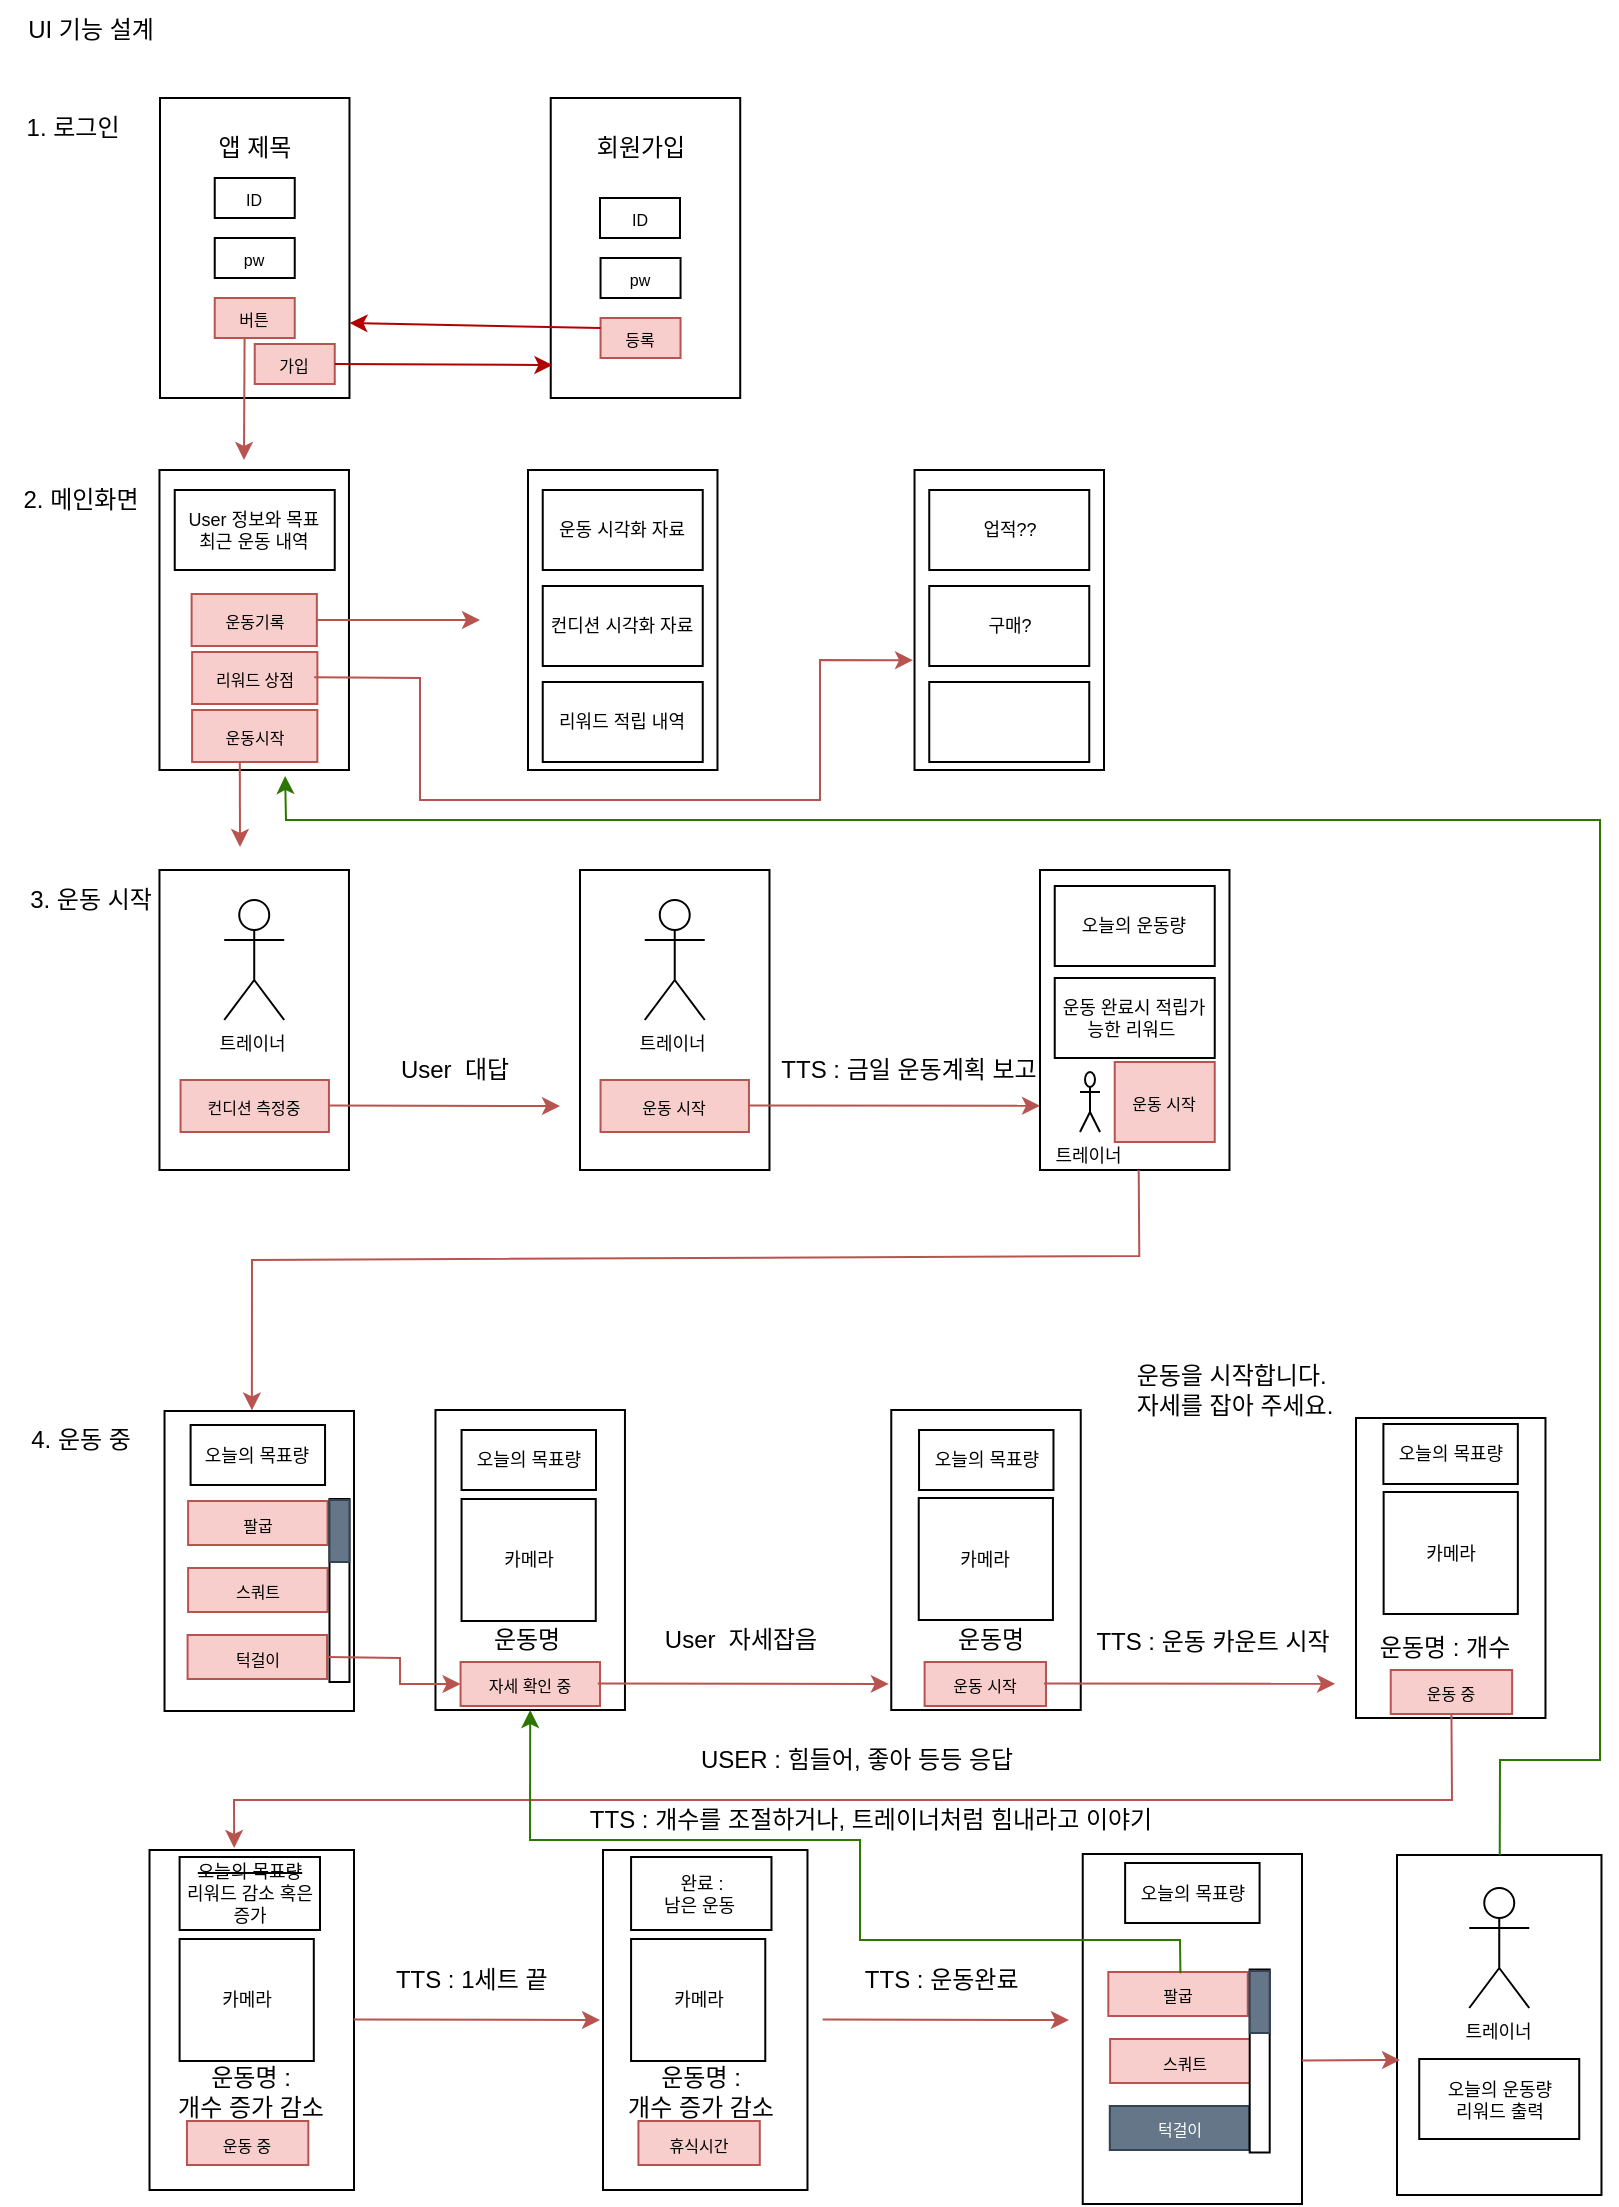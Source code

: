 <mxfile version="20.8.5" type="device"><diagram id="pTKPmEatizL_BGy7RKZm" name="페이지-1"><mxGraphModel dx="819" dy="432" grid="1" gridSize="10" guides="1" tooltips="1" connect="1" arrows="1" fold="1" page="1" pageScale="1" pageWidth="827" pageHeight="1169" math="0" shadow="0"><root><mxCell id="0"/><mxCell id="1" parent="0"/><mxCell id="OtOhvRaOd6jljU3PFz0--3" value="" style="rounded=0;whiteSpace=wrap;html=1;fillColor=#FFFFFF;gradientColor=none;" vertex="1" parent="1"><mxGeometry x="275.37" y="49" width="94.74" height="150" as="geometry"/></mxCell><mxCell id="YRkgZjW5TbJqFtbaoubv-4" value="" style="rounded=0;whiteSpace=wrap;html=1;fillColor=#FFFFFF;gradientColor=none;" parent="1" vertex="1"><mxGeometry x="80" y="49" width="94.74" height="150" as="geometry"/></mxCell><mxCell id="YRkgZjW5TbJqFtbaoubv-5" value="1. 로그인" style="text;html=1;align=center;verticalAlign=middle;resizable=0;points=[];autosize=1;strokeColor=none;fillColor=none;" parent="1" vertex="1"><mxGeometry x="1" y="49" width="70" height="30" as="geometry"/></mxCell><mxCell id="YRkgZjW5TbJqFtbaoubv-8" value="&lt;span style=&quot;font-size: 8px;&quot;&gt;ID&lt;/span&gt;" style="rounded=0;whiteSpace=wrap;html=1;fillColor=#FFFFFF;gradientColor=none;" parent="1" vertex="1"><mxGeometry x="300" y="99" width="40" height="20" as="geometry"/></mxCell><mxCell id="YRkgZjW5TbJqFtbaoubv-9" value="&lt;span style=&quot;font-size: 8px;&quot;&gt;pw&lt;/span&gt;" style="rounded=0;whiteSpace=wrap;html=1;fillColor=#FFFFFF;gradientColor=none;" parent="1" vertex="1"><mxGeometry x="107.37" y="119" width="40" height="20" as="geometry"/></mxCell><mxCell id="YRkgZjW5TbJqFtbaoubv-10" value="&lt;span style=&quot;font-size: 8px;&quot;&gt;버튼&lt;/span&gt;" style="rounded=0;whiteSpace=wrap;html=1;fillColor=#f8cecc;strokeColor=#b85450;" parent="1" vertex="1"><mxGeometry x="107.37" y="149" width="40" height="20" as="geometry"/></mxCell><mxCell id="YRkgZjW5TbJqFtbaoubv-11" value="2. 메인화면" style="text;html=1;align=center;verticalAlign=middle;resizable=0;points=[];autosize=1;strokeColor=none;fillColor=none;" parent="1" vertex="1"><mxGeometry y="235" width="80" height="30" as="geometry"/></mxCell><mxCell id="YRkgZjW5TbJqFtbaoubv-14" value="앱 제목" style="text;html=1;align=center;verticalAlign=middle;resizable=0;points=[];autosize=1;strokeColor=none;fillColor=none;" parent="1" vertex="1"><mxGeometry x="97.11" y="59" width="60" height="30" as="geometry"/></mxCell><mxCell id="YRkgZjW5TbJqFtbaoubv-15" value="" style="rounded=0;whiteSpace=wrap;html=1;fillColor=#FFFFFF;gradientColor=none;" parent="1" vertex="1"><mxGeometry x="79.74" y="235" width="94.74" height="150" as="geometry"/></mxCell><mxCell id="YRkgZjW5TbJqFtbaoubv-17" value="User 정보와 목표&lt;br&gt;최근 운동 내역" style="rounded=0;whiteSpace=wrap;html=1;fontSize=9;fillColor=#FFFFFF;gradientColor=none;" parent="1" vertex="1"><mxGeometry x="87.37" y="245" width="80" height="40" as="geometry"/></mxCell><mxCell id="YRkgZjW5TbJqFtbaoubv-18" value="&lt;span style=&quot;font-size: 8px;&quot;&gt;운동시작&lt;/span&gt;" style="rounded=0;whiteSpace=wrap;html=1;fillColor=#f8cecc;strokeColor=#b85450;" parent="1" vertex="1"><mxGeometry x="96.05" y="355" width="62.63" height="26" as="geometry"/></mxCell><mxCell id="YRkgZjW5TbJqFtbaoubv-20" value="UI 기능 설계" style="text;html=1;align=center;verticalAlign=middle;resizable=0;points=[];autosize=1;strokeColor=none;fillColor=none;" parent="1" vertex="1"><mxGeometry width="90" height="30" as="geometry"/></mxCell><mxCell id="YRkgZjW5TbJqFtbaoubv-21" value="&lt;span style=&quot;font-size: 8px;&quot;&gt;운동기록&lt;/span&gt;" style="rounded=0;whiteSpace=wrap;html=1;fillColor=#f8cecc;strokeColor=#b85450;" parent="1" vertex="1"><mxGeometry x="95.8" y="297" width="62.63" height="26" as="geometry"/></mxCell><mxCell id="YRkgZjW5TbJqFtbaoubv-22" value="" style="endArrow=classic;html=1;rounded=0;fontSize=9;exitX=0.373;exitY=0.975;exitDx=0;exitDy=0;exitPerimeter=0;fillColor=#f8cecc;strokeColor=#b85450;" parent="1" source="YRkgZjW5TbJqFtbaoubv-10" edge="1"><mxGeometry width="50" height="50" relative="1" as="geometry"><mxPoint x="150" y="260" as="sourcePoint"/><mxPoint x="122" y="230" as="targetPoint"/></mxGeometry></mxCell><mxCell id="YRkgZjW5TbJqFtbaoubv-23" value="" style="endArrow=classic;html=1;rounded=0;fontSize=9;exitX=0.381;exitY=1.003;exitDx=0;exitDy=0;exitPerimeter=0;fillColor=#f8cecc;strokeColor=#b85450;" parent="1" edge="1" source="YRkgZjW5TbJqFtbaoubv-18"><mxGeometry width="50" height="50" relative="1" as="geometry"><mxPoint x="120.29" y="362" as="sourcePoint"/><mxPoint x="120" y="423.5" as="targetPoint"/></mxGeometry></mxCell><mxCell id="YRkgZjW5TbJqFtbaoubv-24" value="" style="rounded=0;whiteSpace=wrap;html=1;fillColor=#FFFFFF;gradientColor=none;" parent="1" vertex="1"><mxGeometry x="79.74" y="435" width="94.74" height="150" as="geometry"/></mxCell><mxCell id="YRkgZjW5TbJqFtbaoubv-25" value="3. 운동 시작" style="text;html=1;align=center;verticalAlign=middle;resizable=0;points=[];autosize=1;strokeColor=none;fillColor=none;" parent="1" vertex="1"><mxGeometry y="435" width="90" height="30" as="geometry"/></mxCell><mxCell id="YRkgZjW5TbJqFtbaoubv-27" value="" style="endArrow=classic;html=1;rounded=0;fontSize=9;exitX=1;exitY=0.5;exitDx=0;exitDy=0;fillColor=#f8cecc;strokeColor=#b85450;" parent="1" source="YRkgZjW5TbJqFtbaoubv-21" edge="1"><mxGeometry width="50" height="50" relative="1" as="geometry"><mxPoint x="250.29" y="290.0" as="sourcePoint"/><mxPoint x="240" y="310" as="targetPoint"/></mxGeometry></mxCell><mxCell id="YRkgZjW5TbJqFtbaoubv-28" value="" style="rounded=0;whiteSpace=wrap;html=1;fillColor=#FFFFFF;gradientColor=none;" parent="1" vertex="1"><mxGeometry x="264" y="235" width="94.74" height="150" as="geometry"/></mxCell><mxCell id="YRkgZjW5TbJqFtbaoubv-29" value="운동 시각화 자료" style="rounded=0;whiteSpace=wrap;html=1;fontSize=9;fillColor=#FFFFFF;gradientColor=none;" parent="1" vertex="1"><mxGeometry x="271.37" y="245" width="80" height="40" as="geometry"/></mxCell><mxCell id="YRkgZjW5TbJqFtbaoubv-30" value="컨디션 시각화 자료" style="rounded=0;whiteSpace=wrap;html=1;fontSize=9;fillColor=#FFFFFF;gradientColor=none;" parent="1" vertex="1"><mxGeometry x="271.37" y="293" width="80" height="40" as="geometry"/></mxCell><mxCell id="YRkgZjW5TbJqFtbaoubv-31" value="리워드 적립 내역" style="rounded=0;whiteSpace=wrap;html=1;fontSize=9;fillColor=#FFFFFF;gradientColor=none;" parent="1" vertex="1"><mxGeometry x="271.37" y="341" width="80" height="40" as="geometry"/></mxCell><mxCell id="YRkgZjW5TbJqFtbaoubv-32" value="트레이너&amp;nbsp;" style="shape=umlActor;verticalLabelPosition=bottom;verticalAlign=top;html=1;outlineConnect=0;fontSize=9;fillColor=#FFFFFF;gradientColor=none;" parent="1" vertex="1"><mxGeometry x="112.11" y="450" width="30" height="60" as="geometry"/></mxCell><mxCell id="YRkgZjW5TbJqFtbaoubv-33" value="&lt;span style=&quot;font-size: 8px;&quot;&gt;컨디션 측정중&lt;/span&gt;" style="rounded=0;whiteSpace=wrap;html=1;fillColor=#f8cecc;strokeColor=#b85450;" parent="1" vertex="1"><mxGeometry x="90.27" y="540" width="74.2" height="26" as="geometry"/></mxCell><mxCell id="YRkgZjW5TbJqFtbaoubv-35" value="" style="endArrow=classic;html=1;rounded=0;fontSize=9;exitX=1;exitY=0.5;exitDx=0;exitDy=0;fillColor=#f8cecc;strokeColor=#b85450;" parent="1" edge="1"><mxGeometry width="50" height="50" relative="1" as="geometry"><mxPoint x="164.47" y="552.76" as="sourcePoint"/><mxPoint x="280" y="553" as="targetPoint"/></mxGeometry></mxCell><mxCell id="YRkgZjW5TbJqFtbaoubv-36" value="User&amp;nbsp; 대답" style="text;html=1;align=center;verticalAlign=middle;resizable=0;points=[];autosize=1;strokeColor=none;fillColor=none;" parent="1" vertex="1"><mxGeometry x="187.37" y="520" width="80" height="30" as="geometry"/></mxCell><mxCell id="YRkgZjW5TbJqFtbaoubv-37" value="" style="rounded=0;whiteSpace=wrap;html=1;fillColor=#FFFFFF;gradientColor=none;" parent="1" vertex="1"><mxGeometry x="290" y="435" width="94.74" height="150" as="geometry"/></mxCell><mxCell id="YRkgZjW5TbJqFtbaoubv-38" value="&lt;span style=&quot;font-size: 8px;&quot;&gt;운동 시작&lt;/span&gt;" style="rounded=0;whiteSpace=wrap;html=1;fillColor=#f8cecc;strokeColor=#b85450;" parent="1" vertex="1"><mxGeometry x="300.27" y="540" width="74.2" height="26" as="geometry"/></mxCell><mxCell id="YRkgZjW5TbJqFtbaoubv-39" value="트레이너&amp;nbsp;" style="shape=umlActor;verticalLabelPosition=bottom;verticalAlign=top;html=1;outlineConnect=0;fontSize=9;fillColor=#FFFFFF;gradientColor=none;" parent="1" vertex="1"><mxGeometry x="322.37" y="450" width="30" height="60" as="geometry"/></mxCell><mxCell id="YRkgZjW5TbJqFtbaoubv-41" value="" style="rounded=0;whiteSpace=wrap;html=1;fillColor=#FFFFFF;gradientColor=none;" parent="1" vertex="1"><mxGeometry x="217.74" y="705" width="94.74" height="150" as="geometry"/></mxCell><mxCell id="YRkgZjW5TbJqFtbaoubv-42" value="4. 운동 중" style="text;html=1;align=center;verticalAlign=middle;resizable=0;points=[];autosize=1;strokeColor=none;fillColor=none;" parent="1" vertex="1"><mxGeometry y="705" width="80" height="30" as="geometry"/></mxCell><mxCell id="YRkgZjW5TbJqFtbaoubv-43" value="TTS : 금일 운동계획 보고" style="text;html=1;align=center;verticalAlign=middle;resizable=0;points=[];autosize=1;strokeColor=none;fillColor=none;" parent="1" vertex="1"><mxGeometry x="374.47" y="520" width="160" height="30" as="geometry"/></mxCell><mxCell id="YRkgZjW5TbJqFtbaoubv-44" value="" style="endArrow=classic;html=1;rounded=0;fontSize=9;exitX=1;exitY=0.5;exitDx=0;exitDy=0;fillColor=#f8cecc;strokeColor=#b85450;entryX=0;entryY=0.786;entryDx=0;entryDy=0;entryPerimeter=0;" parent="1" target="YRkgZjW5TbJqFtbaoubv-45" edge="1"><mxGeometry width="50" height="50" relative="1" as="geometry"><mxPoint x="374.47" y="552.71" as="sourcePoint"/><mxPoint x="490" y="552.95" as="targetPoint"/></mxGeometry></mxCell><mxCell id="YRkgZjW5TbJqFtbaoubv-45" value="" style="rounded=0;whiteSpace=wrap;html=1;fillColor=#FFFFFF;gradientColor=none;" parent="1" vertex="1"><mxGeometry x="520" y="435" width="94.74" height="150" as="geometry"/></mxCell><mxCell id="YRkgZjW5TbJqFtbaoubv-46" value="트레이너&amp;nbsp;" style="shape=umlActor;verticalLabelPosition=bottom;verticalAlign=top;html=1;outlineConnect=0;fontSize=9;fillColor=#FFFFFF;gradientColor=none;" parent="1" vertex="1"><mxGeometry x="540" y="536" width="10" height="30" as="geometry"/></mxCell><mxCell id="YRkgZjW5TbJqFtbaoubv-47" value="오늘의 운동량" style="rounded=0;whiteSpace=wrap;html=1;fontSize=9;fillColor=#FFFFFF;gradientColor=none;" parent="1" vertex="1"><mxGeometry x="527.37" y="443" width="80" height="40" as="geometry"/></mxCell><mxCell id="YRkgZjW5TbJqFtbaoubv-48" value="운동 완료시 적립가능한 리워드&amp;nbsp;" style="rounded=0;whiteSpace=wrap;html=1;fontSize=9;fillColor=#FFFFFF;gradientColor=none;" parent="1" vertex="1"><mxGeometry x="527.37" y="489" width="80" height="40" as="geometry"/></mxCell><mxCell id="YRkgZjW5TbJqFtbaoubv-49" value="&lt;span style=&quot;font-size: 8px;&quot;&gt;운동 시작&lt;/span&gt;" style="rounded=0;whiteSpace=wrap;html=1;fillColor=#f8cecc;strokeColor=#b85450;" parent="1" vertex="1"><mxGeometry x="557.37" y="531" width="50" height="40" as="geometry"/></mxCell><mxCell id="YRkgZjW5TbJqFtbaoubv-51" value="카메라" style="rounded=0;whiteSpace=wrap;html=1;fontSize=9;fillColor=#FFFFFF;gradientColor=none;" parent="1" vertex="1"><mxGeometry x="230.78" y="749.5" width="67.1" height="61" as="geometry"/></mxCell><mxCell id="YRkgZjW5TbJqFtbaoubv-52" value="운동을 시작합니다.&amp;nbsp;&lt;br&gt;자세를 잡아 주세요." style="text;html=1;align=center;verticalAlign=middle;resizable=0;points=[];autosize=1;strokeColor=none;fillColor=none;" parent="1" vertex="1"><mxGeometry x="552" y="675" width="130" height="40" as="geometry"/></mxCell><mxCell id="YRkgZjW5TbJqFtbaoubv-53" value="&lt;span style=&quot;font-size: 8px;&quot;&gt;자세 확인 중&lt;/span&gt;" style="rounded=0;whiteSpace=wrap;html=1;fillColor=#f8cecc;strokeColor=#b85450;" parent="1" vertex="1"><mxGeometry x="230.27" y="831" width="69.73" height="22" as="geometry"/></mxCell><mxCell id="YRkgZjW5TbJqFtbaoubv-54" value="오늘의 목표량" style="rounded=0;whiteSpace=wrap;html=1;fontSize=9;fillColor=#FFFFFF;gradientColor=none;" parent="1" vertex="1"><mxGeometry x="230.78" y="715" width="67.22" height="30" as="geometry"/></mxCell><mxCell id="YRkgZjW5TbJqFtbaoubv-55" value="" style="endArrow=classic;html=1;rounded=0;fontSize=9;exitX=1;exitY=0.5;exitDx=0;exitDy=0;fillColor=#f8cecc;strokeColor=#b85450;entryX=0;entryY=0.786;entryDx=0;entryDy=0;entryPerimeter=0;" parent="1" edge="1"><mxGeometry width="50" height="50" relative="1" as="geometry"><mxPoint x="298.88" y="841.76" as="sourcePoint"/><mxPoint x="444.41" y="841.95" as="targetPoint"/></mxGeometry></mxCell><mxCell id="YRkgZjW5TbJqFtbaoubv-56" value="User&amp;nbsp; 자세잡음" style="text;html=1;align=center;verticalAlign=middle;resizable=0;points=[];autosize=1;strokeColor=none;fillColor=none;" parent="1" vertex="1"><mxGeometry x="320.37" y="805" width="100" height="30" as="geometry"/></mxCell><mxCell id="YRkgZjW5TbJqFtbaoubv-57" value="" style="rounded=0;whiteSpace=wrap;html=1;fillColor=#FFFFFF;gradientColor=none;" parent="1" vertex="1"><mxGeometry x="445.63" y="705" width="94.74" height="150" as="geometry"/></mxCell><mxCell id="YRkgZjW5TbJqFtbaoubv-58" value="오늘의 목표량" style="rounded=0;whiteSpace=wrap;html=1;fontSize=9;fillColor=#FFFFFF;gradientColor=none;" parent="1" vertex="1"><mxGeometry x="459.52" y="715" width="67.22" height="30" as="geometry"/></mxCell><mxCell id="YRkgZjW5TbJqFtbaoubv-59" value="카메라" style="rounded=0;whiteSpace=wrap;html=1;fontSize=9;fillColor=#FFFFFF;gradientColor=none;" parent="1" vertex="1"><mxGeometry x="459.37" y="749" width="67.1" height="61" as="geometry"/></mxCell><mxCell id="YRkgZjW5TbJqFtbaoubv-60" value="운동명" style="text;html=1;align=center;verticalAlign=middle;resizable=0;points=[];autosize=1;strokeColor=none;fillColor=none;" parent="1" vertex="1"><mxGeometry x="233.13" y="805" width="60" height="30" as="geometry"/></mxCell><mxCell id="YRkgZjW5TbJqFtbaoubv-61" value="&lt;span style=&quot;font-size: 8px;&quot;&gt;운동 시작&lt;/span&gt;" style="rounded=0;whiteSpace=wrap;html=1;fillColor=#f8cecc;strokeColor=#b85450;" parent="1" vertex="1"><mxGeometry x="462.31" y="831" width="60.69" height="22" as="geometry"/></mxCell><mxCell id="YRkgZjW5TbJqFtbaoubv-62" value="운동명" style="text;html=1;align=center;verticalAlign=middle;resizable=0;points=[];autosize=1;strokeColor=none;fillColor=none;" parent="1" vertex="1"><mxGeometry x="465.24" y="805" width="60" height="30" as="geometry"/></mxCell><mxCell id="YRkgZjW5TbJqFtbaoubv-63" value="" style="endArrow=classic;html=1;rounded=0;fontSize=9;exitX=1;exitY=0.5;exitDx=0;exitDy=0;fillColor=#f8cecc;strokeColor=#b85450;entryX=0;entryY=0.786;entryDx=0;entryDy=0;entryPerimeter=0;" parent="1" edge="1"><mxGeometry width="50" height="50" relative="1" as="geometry"><mxPoint x="522.0" y="841.71" as="sourcePoint"/><mxPoint x="667.53" y="841.9" as="targetPoint"/></mxGeometry></mxCell><mxCell id="YRkgZjW5TbJqFtbaoubv-64" value="" style="rounded=0;whiteSpace=wrap;html=1;fillColor=#FFFFFF;gradientColor=none;" parent="1" vertex="1"><mxGeometry x="678" y="709" width="94.74" height="150" as="geometry"/></mxCell><mxCell id="YRkgZjW5TbJqFtbaoubv-65" value="운동명 : 개수" style="text;html=1;align=center;verticalAlign=middle;resizable=0;points=[];autosize=1;strokeColor=none;fillColor=none;" parent="1" vertex="1"><mxGeometry x="677.37" y="808.5" width="90" height="30" as="geometry"/></mxCell><mxCell id="YRkgZjW5TbJqFtbaoubv-66" value="카메라" style="rounded=0;whiteSpace=wrap;html=1;fontSize=9;fillColor=#FFFFFF;gradientColor=none;" parent="1" vertex="1"><mxGeometry x="691.82" y="746" width="67.1" height="61" as="geometry"/></mxCell><mxCell id="YRkgZjW5TbJqFtbaoubv-67" value="오늘의 목표량" style="rounded=0;whiteSpace=wrap;html=1;fontSize=9;fillColor=#FFFFFF;gradientColor=none;" parent="1" vertex="1"><mxGeometry x="691.7" y="712" width="67.22" height="30" as="geometry"/></mxCell><mxCell id="YRkgZjW5TbJqFtbaoubv-68" value="&lt;span style=&quot;font-size: 8px;&quot;&gt;운동 중&lt;/span&gt;" style="rounded=0;whiteSpace=wrap;html=1;fillColor=#f8cecc;strokeColor=#b85450;" parent="1" vertex="1"><mxGeometry x="695.37" y="835" width="60.69" height="22" as="geometry"/></mxCell><mxCell id="YRkgZjW5TbJqFtbaoubv-69" value="TTS : 운동 카운트 시작" style="text;html=1;align=center;verticalAlign=middle;resizable=0;points=[];autosize=1;strokeColor=none;fillColor=none;" parent="1" vertex="1"><mxGeometry x="530.5" y="806" width="150" height="30" as="geometry"/></mxCell><mxCell id="YRkgZjW5TbJqFtbaoubv-70" value="" style="rounded=0;whiteSpace=wrap;html=1;fillColor=#FFFFFF;gradientColor=none;" parent="1" vertex="1"><mxGeometry x="74.76" y="925" width="102.24" height="170" as="geometry"/></mxCell><mxCell id="YRkgZjW5TbJqFtbaoubv-71" value="" style="endArrow=classic;html=1;rounded=0;fontSize=9;exitX=0.5;exitY=1;exitDx=0;exitDy=0;fillColor=#f8cecc;strokeColor=#b85450;entryX=0.414;entryY=-0.006;entryDx=0;entryDy=0;entryPerimeter=0;" parent="1" source="YRkgZjW5TbJqFtbaoubv-68" target="YRkgZjW5TbJqFtbaoubv-70" edge="1"><mxGeometry width="50" height="50" relative="1" as="geometry"><mxPoint x="580" y="859.0" as="sourcePoint"/><mxPoint x="725.53" y="859.19" as="targetPoint"/><Array as="points"><mxPoint x="726" y="900"/><mxPoint x="117" y="900"/></Array></mxGeometry></mxCell><mxCell id="YRkgZjW5TbJqFtbaoubv-72" value="운동명 : &lt;br&gt;개수 증가 감소" style="text;html=1;align=center;verticalAlign=middle;resizable=0;points=[];autosize=1;strokeColor=none;fillColor=none;" parent="1" vertex="1"><mxGeometry x="74.5" y="1025.5" width="100" height="40" as="geometry"/></mxCell><mxCell id="YRkgZjW5TbJqFtbaoubv-73" value="카메라" style="rounded=0;whiteSpace=wrap;html=1;fontSize=9;fillColor=#FFFFFF;gradientColor=none;" parent="1" vertex="1"><mxGeometry x="89.8" y="969.5" width="67.1" height="61" as="geometry"/></mxCell><mxCell id="YRkgZjW5TbJqFtbaoubv-74" value="&lt;strike&gt;오늘의 목표량&lt;/strike&gt;&lt;br&gt;리워드 감소 혹은 증가" style="rounded=0;whiteSpace=wrap;html=1;fontSize=9;fillColor=#FFFFFF;gradientColor=none;" parent="1" vertex="1"><mxGeometry x="89.8" y="928.5" width="70.2" height="36.5" as="geometry"/></mxCell><mxCell id="YRkgZjW5TbJqFtbaoubv-75" value="&lt;span style=&quot;font-size: 8px;&quot;&gt;운동 중&lt;/span&gt;" style="rounded=0;whiteSpace=wrap;html=1;fillColor=#f8cecc;strokeColor=#b85450;" parent="1" vertex="1"><mxGeometry x="93.47" y="1060.5" width="60.69" height="22" as="geometry"/></mxCell><mxCell id="YRkgZjW5TbJqFtbaoubv-78" value="USER : 힘들어, 좋아 등등 응답" style="text;html=1;align=center;verticalAlign=middle;resizable=0;points=[];autosize=1;strokeColor=none;fillColor=none;" parent="1" vertex="1"><mxGeometry x="333.37" y="865" width="190" height="30" as="geometry"/></mxCell><mxCell id="YRkgZjW5TbJqFtbaoubv-79" value="TTS : 개수를 조절하거나, 트레이너처럼 힘내라고 이야기" style="text;html=1;align=center;verticalAlign=middle;resizable=0;points=[];autosize=1;strokeColor=none;fillColor=none;" parent="1" vertex="1"><mxGeometry x="275.37" y="895" width="320" height="30" as="geometry"/></mxCell><mxCell id="YRkgZjW5TbJqFtbaoubv-81" value="" style="rounded=0;whiteSpace=wrap;html=1;fillColor=#FFFFFF;gradientColor=none;" parent="1" vertex="1"><mxGeometry x="301.5" y="925" width="102.24" height="170" as="geometry"/></mxCell><mxCell id="YRkgZjW5TbJqFtbaoubv-82" value="운동명 : &lt;br&gt;개수 증가 감소" style="text;html=1;align=center;verticalAlign=middle;resizable=0;points=[];autosize=1;strokeColor=none;fillColor=none;" parent="1" vertex="1"><mxGeometry x="300.24" y="1025.5" width="100" height="40" as="geometry"/></mxCell><mxCell id="YRkgZjW5TbJqFtbaoubv-83" value="카메라" style="rounded=0;whiteSpace=wrap;html=1;fontSize=9;fillColor=#FFFFFF;gradientColor=none;" parent="1" vertex="1"><mxGeometry x="315.54" y="969.5" width="67.1" height="61" as="geometry"/></mxCell><mxCell id="YRkgZjW5TbJqFtbaoubv-84" value="완료 :&lt;br&gt;남은 운동&amp;nbsp;" style="rounded=0;whiteSpace=wrap;html=1;fontSize=9;fillColor=#FFFFFF;gradientColor=none;" parent="1" vertex="1"><mxGeometry x="315.54" y="928.5" width="70.2" height="36.5" as="geometry"/></mxCell><mxCell id="YRkgZjW5TbJqFtbaoubv-85" value="&lt;span style=&quot;font-size: 8px;&quot;&gt;휴식시간&lt;/span&gt;" style="rounded=0;whiteSpace=wrap;html=1;fillColor=#f8cecc;strokeColor=#b85450;" parent="1" vertex="1"><mxGeometry x="319.21" y="1060.5" width="60.69" height="22" as="geometry"/></mxCell><mxCell id="YRkgZjW5TbJqFtbaoubv-86" value="" style="endArrow=classic;html=1;rounded=0;fontSize=9;exitX=1;exitY=0.5;exitDx=0;exitDy=0;fillColor=#f8cecc;strokeColor=#b85450;" parent="1" edge="1"><mxGeometry width="50" height="50" relative="1" as="geometry"><mxPoint x="176.84" y="1009.76" as="sourcePoint"/><mxPoint x="300" y="1010" as="targetPoint"/></mxGeometry></mxCell><mxCell id="YRkgZjW5TbJqFtbaoubv-87" value="TTS : 1세트 끝&amp;nbsp;" style="text;html=1;align=center;verticalAlign=middle;resizable=0;points=[];autosize=1;strokeColor=none;fillColor=none;" parent="1" vertex="1"><mxGeometry x="182.37" y="975" width="110" height="30" as="geometry"/></mxCell><mxCell id="YRkgZjW5TbJqFtbaoubv-88" value="" style="endArrow=classic;html=1;rounded=0;fontSize=9;exitX=1;exitY=0.5;exitDx=0;exitDy=0;fillColor=#f8cecc;strokeColor=#b85450;" parent="1" edge="1"><mxGeometry width="50" height="50" relative="1" as="geometry"><mxPoint x="411.31" y="1009.76" as="sourcePoint"/><mxPoint x="534.47" y="1010" as="targetPoint"/></mxGeometry></mxCell><mxCell id="YRkgZjW5TbJqFtbaoubv-89" value="TTS : 운동완료&amp;nbsp;" style="text;html=1;align=center;verticalAlign=middle;resizable=0;points=[];autosize=1;strokeColor=none;fillColor=none;" parent="1" vertex="1"><mxGeometry x="417.37" y="975" width="110" height="30" as="geometry"/></mxCell><mxCell id="YRkgZjW5TbJqFtbaoubv-90" value="" style="rounded=0;whiteSpace=wrap;html=1;fillColor=#FFFFFF;gradientColor=none;" parent="1" vertex="1"><mxGeometry x="698.5" y="927.5" width="102.24" height="170" as="geometry"/></mxCell><mxCell id="YRkgZjW5TbJqFtbaoubv-92" value="트레이너&amp;nbsp;" style="shape=umlActor;verticalLabelPosition=bottom;verticalAlign=top;html=1;outlineConnect=0;fontSize=9;fillColor=#FFFFFF;gradientColor=none;" parent="1" vertex="1"><mxGeometry x="734.62" y="944" width="30" height="60" as="geometry"/></mxCell><mxCell id="YRkgZjW5TbJqFtbaoubv-93" value="오늘의 운동량&lt;br&gt;리워드 출력" style="rounded=0;whiteSpace=wrap;html=1;fontSize=9;fillColor=#FFFFFF;gradientColor=none;" parent="1" vertex="1"><mxGeometry x="709.62" y="1029.5" width="80" height="40" as="geometry"/></mxCell><mxCell id="YRkgZjW5TbJqFtbaoubv-97" value="" style="rounded=0;whiteSpace=wrap;html=1;fillColor=#FFFFFF;gradientColor=none;" parent="1" vertex="1"><mxGeometry x="82.26" y="705.5" width="94.74" height="150" as="geometry"/></mxCell><mxCell id="YRkgZjW5TbJqFtbaoubv-99" value="&lt;span style=&quot;font-size: 8px;&quot;&gt;팔굽&lt;/span&gt;" style="rounded=0;whiteSpace=wrap;html=1;fillColor=#f8cecc;strokeColor=#b85450;" parent="1" vertex="1"><mxGeometry x="94.05" y="750.5" width="69.73" height="22" as="geometry"/></mxCell><mxCell id="YRkgZjW5TbJqFtbaoubv-100" value="오늘의 목표량" style="rounded=0;whiteSpace=wrap;html=1;fontSize=9;fillColor=#FFFFFF;gradientColor=none;" parent="1" vertex="1"><mxGeometry x="95.3" y="712.5" width="67.22" height="30" as="geometry"/></mxCell><mxCell id="YRkgZjW5TbJqFtbaoubv-102" value="&lt;span style=&quot;font-size: 8px;&quot;&gt;스쿼트&lt;/span&gt;" style="rounded=0;whiteSpace=wrap;html=1;fillColor=#f8cecc;strokeColor=#b85450;" parent="1" vertex="1"><mxGeometry x="94.05" y="784" width="69.73" height="22" as="geometry"/></mxCell><mxCell id="YRkgZjW5TbJqFtbaoubv-103" value="&lt;span style=&quot;font-size: 8px;&quot;&gt;턱걸이&lt;/span&gt;" style="rounded=0;whiteSpace=wrap;html=1;fillColor=#f8cecc;strokeColor=#b85450;" parent="1" vertex="1"><mxGeometry x="93.79" y="817.5" width="69.73" height="22" as="geometry"/></mxCell><mxCell id="YRkgZjW5TbJqFtbaoubv-104" value="" style="rounded=0;whiteSpace=wrap;html=1;fontSize=13;fillColor=#FFFFFF;gradientColor=none;" parent="1" vertex="1"><mxGeometry x="164.74" y="749.5" width="10" height="91.5" as="geometry"/></mxCell><mxCell id="YRkgZjW5TbJqFtbaoubv-105" value="" style="rounded=0;whiteSpace=wrap;html=1;fontSize=13;fillColor=#647687;fontColor=#ffffff;strokeColor=#314354;" parent="1" vertex="1"><mxGeometry x="164.74" y="750" width="10" height="31" as="geometry"/></mxCell><mxCell id="YRkgZjW5TbJqFtbaoubv-107" value="" style="endArrow=classic;html=1;rounded=0;fontSize=9;exitX=1;exitY=0.5;exitDx=0;exitDy=0;fillColor=#f8cecc;strokeColor=#b85450;entryX=0;entryY=0.5;entryDx=0;entryDy=0;" parent="1" source="YRkgZjW5TbJqFtbaoubv-103" target="YRkgZjW5TbJqFtbaoubv-53" edge="1"><mxGeometry width="50" height="50" relative="1" as="geometry"><mxPoint x="162.52" y="831" as="sourcePoint"/><mxPoint x="308.05" y="831.19" as="targetPoint"/><Array as="points"><mxPoint x="200" y="829"/><mxPoint x="200" y="842"/></Array></mxGeometry></mxCell><mxCell id="YRkgZjW5TbJqFtbaoubv-108" value="" style="endArrow=classic;html=1;rounded=0;fontSize=9;exitX=0.5;exitY=1;exitDx=0;exitDy=0;fillColor=#f8cecc;strokeColor=#b85450;entryX=0.461;entryY=-0.002;entryDx=0;entryDy=0;entryPerimeter=0;" parent="1" target="YRkgZjW5TbJqFtbaoubv-97" edge="1"><mxGeometry width="50" height="50" relative="1" as="geometry"><mxPoint x="569.355" y="585.0" as="sourcePoint"/><mxPoint x="-39.273" y="651.98" as="targetPoint"/><Array as="points"><mxPoint x="569.64" y="628"/><mxPoint x="126" y="630"/></Array></mxGeometry></mxCell><mxCell id="YRkgZjW5TbJqFtbaoubv-109" value="" style="rounded=0;whiteSpace=wrap;html=1;fillColor=#FFFFFF;gradientColor=none;" parent="1" vertex="1"><mxGeometry x="541.37" y="927" width="109.63" height="175" as="geometry"/></mxCell><mxCell id="YRkgZjW5TbJqFtbaoubv-110" value="&lt;span style=&quot;font-size: 8px;&quot;&gt;팔굽&lt;/span&gt;" style="rounded=0;whiteSpace=wrap;html=1;fillColor=#f8cecc;strokeColor=#b85450;" parent="1" vertex="1"><mxGeometry x="554.16" y="986" width="69.73" height="22" as="geometry"/></mxCell><mxCell id="YRkgZjW5TbJqFtbaoubv-111" value="오늘의 목표량" style="rounded=0;whiteSpace=wrap;html=1;fontSize=9;fillColor=#FFFFFF;gradientColor=none;" parent="1" vertex="1"><mxGeometry x="562.57" y="931.5" width="67.22" height="30" as="geometry"/></mxCell><mxCell id="YRkgZjW5TbJqFtbaoubv-112" value="&lt;span style=&quot;font-size: 8px;&quot;&gt;스쿼트&lt;/span&gt;" style="rounded=0;whiteSpace=wrap;html=1;fillColor=#f8cecc;strokeColor=#b85450;" parent="1" vertex="1"><mxGeometry x="555.05" y="1019.5" width="74.95" height="22" as="geometry"/></mxCell><mxCell id="YRkgZjW5TbJqFtbaoubv-113" value="&lt;span style=&quot;font-size: 8px;&quot;&gt;턱걸이&lt;/span&gt;" style="rounded=0;whiteSpace=wrap;html=1;fillColor=#647687;strokeColor=#314354;fontColor=#ffffff;" parent="1" vertex="1"><mxGeometry x="554.9" y="1053" width="69.73" height="22" as="geometry"/></mxCell><mxCell id="YRkgZjW5TbJqFtbaoubv-114" value="" style="rounded=0;whiteSpace=wrap;html=1;fontSize=13;fillColor=#FFFFFF;gradientColor=none;" parent="1" vertex="1"><mxGeometry x="624.85" y="984.75" width="10" height="91.5" as="geometry"/></mxCell><mxCell id="YRkgZjW5TbJqFtbaoubv-115" value="" style="rounded=0;whiteSpace=wrap;html=1;fontSize=13;fillColor=#647687;fontColor=#ffffff;strokeColor=#314354;" parent="1" vertex="1"><mxGeometry x="624.85" y="985.5" width="10" height="31" as="geometry"/></mxCell><mxCell id="YRkgZjW5TbJqFtbaoubv-116" value="" style="endArrow=classic;html=1;rounded=0;fontSize=9;exitX=1;exitY=0.5;exitDx=0;exitDy=0;fillColor=#f8cecc;strokeColor=#b85450;" parent="1" edge="1"><mxGeometry width="50" height="50" relative="1" as="geometry"><mxPoint x="651" y="1030.26" as="sourcePoint"/><mxPoint x="700" y="1030" as="targetPoint"/></mxGeometry></mxCell><mxCell id="YRkgZjW5TbJqFtbaoubv-117" value="" style="endArrow=classic;html=1;rounded=0;fontSize=13;exitX=0.517;exitY=0.03;exitDx=0;exitDy=0;exitPerimeter=0;fillColor=#60a917;strokeColor=#2D7600;entryX=0.5;entryY=1;entryDx=0;entryDy=0;" parent="1" source="YRkgZjW5TbJqFtbaoubv-110" target="YRkgZjW5TbJqFtbaoubv-41" edge="1"><mxGeometry width="50" height="50" relative="1" as="geometry"><mxPoint x="520" y="910" as="sourcePoint"/><mxPoint x="450" y="970" as="targetPoint"/><Array as="points"><mxPoint x="590" y="970"/><mxPoint x="430" y="970"/><mxPoint x="430" y="920"/><mxPoint x="265" y="920"/></Array></mxGeometry></mxCell><mxCell id="YRkgZjW5TbJqFtbaoubv-118" value="" style="endArrow=classic;html=1;rounded=0;fontSize=13;fillColor=#60a917;strokeColor=#2D7600;entryX=0.663;entryY=1.02;entryDx=0;entryDy=0;entryPerimeter=0;" parent="1" source="YRkgZjW5TbJqFtbaoubv-90" target="YRkgZjW5TbJqFtbaoubv-15" edge="1"><mxGeometry width="50" height="50" relative="1" as="geometry"><mxPoint x="800" y="880.69" as="sourcePoint"/><mxPoint x="417.48" y="297" as="targetPoint"/><Array as="points"><mxPoint x="750" y="880"/><mxPoint x="800" y="880"/><mxPoint x="800" y="410"/><mxPoint x="760" y="410"/><mxPoint x="400" y="410"/><mxPoint x="143" y="410"/></Array></mxGeometry></mxCell><mxCell id="OtOhvRaOd6jljU3PFz0--1" value="&lt;span style=&quot;font-size: 8px;&quot;&gt;가입&lt;/span&gt;" style="rounded=0;whiteSpace=wrap;html=1;fillColor=#f8cecc;strokeColor=#b85450;" vertex="1" parent="1"><mxGeometry x="127.37" y="172" width="40" height="20" as="geometry"/></mxCell><mxCell id="OtOhvRaOd6jljU3PFz0--2" value="" style="endArrow=classic;html=1;rounded=0;exitX=1;exitY=0.5;exitDx=0;exitDy=0;entryX=0.009;entryY=0.89;entryDx=0;entryDy=0;entryPerimeter=0;strokeColor=#B20000;fillColor=#e51400;" edge="1" parent="1" source="OtOhvRaOd6jljU3PFz0--1" target="OtOhvRaOd6jljU3PFz0--3"><mxGeometry width="50" height="50" relative="1" as="geometry"><mxPoint x="190" y="160" as="sourcePoint"/><mxPoint x="260" y="180" as="targetPoint"/></mxGeometry></mxCell><mxCell id="OtOhvRaOd6jljU3PFz0--4" value="회원가입" style="text;html=1;align=center;verticalAlign=middle;resizable=0;points=[];autosize=1;strokeColor=none;fillColor=none;" vertex="1" parent="1"><mxGeometry x="285" y="59" width="70" height="30" as="geometry"/></mxCell><mxCell id="OtOhvRaOd6jljU3PFz0--5" value="&lt;span style=&quot;font-size: 8px;&quot;&gt;ID&lt;/span&gt;" style="rounded=0;whiteSpace=wrap;html=1;fillColor=#FFFFFF;gradientColor=none;" vertex="1" parent="1"><mxGeometry x="107.37" y="89" width="40" height="20" as="geometry"/></mxCell><mxCell id="OtOhvRaOd6jljU3PFz0--6" value="&lt;span style=&quot;font-size: 8px;&quot;&gt;pw&lt;/span&gt;" style="rounded=0;whiteSpace=wrap;html=1;fillColor=#FFFFFF;gradientColor=none;" vertex="1" parent="1"><mxGeometry x="300.27" y="129" width="40" height="20" as="geometry"/></mxCell><mxCell id="OtOhvRaOd6jljU3PFz0--7" value="&lt;span style=&quot;font-size: 8px;&quot;&gt;등록&lt;/span&gt;" style="rounded=0;whiteSpace=wrap;html=1;fillColor=#f8cecc;strokeColor=#b85450;" vertex="1" parent="1"><mxGeometry x="300.27" y="159" width="40" height="20" as="geometry"/></mxCell><mxCell id="OtOhvRaOd6jljU3PFz0--8" value="" style="endArrow=classic;html=1;rounded=0;exitX=0;exitY=0.25;exitDx=0;exitDy=0;entryX=1;entryY=0.75;entryDx=0;entryDy=0;strokeColor=#B20000;fillColor=#e51400;" edge="1" parent="1" source="OtOhvRaOd6jljU3PFz0--7" target="YRkgZjW5TbJqFtbaoubv-4"><mxGeometry width="50" height="50" relative="1" as="geometry"><mxPoint x="177.37" y="192" as="sourcePoint"/><mxPoint x="286.223" y="192.5" as="targetPoint"/></mxGeometry></mxCell><mxCell id="OtOhvRaOd6jljU3PFz0--10" value="&lt;span style=&quot;font-size: 8px;&quot;&gt;리워드 상점&lt;/span&gt;" style="rounded=0;whiteSpace=wrap;html=1;fillColor=#f8cecc;strokeColor=#b85450;" vertex="1" parent="1"><mxGeometry x="96.06" y="326" width="62.63" height="26" as="geometry"/></mxCell><mxCell id="OtOhvRaOd6jljU3PFz0--11" value="" style="rounded=0;whiteSpace=wrap;html=1;fillColor=#FFFFFF;gradientColor=none;" vertex="1" parent="1"><mxGeometry x="457.26" y="235" width="94.74" height="150" as="geometry"/></mxCell><mxCell id="OtOhvRaOd6jljU3PFz0--12" value="업적??" style="rounded=0;whiteSpace=wrap;html=1;fontSize=9;fillColor=#FFFFFF;gradientColor=none;" vertex="1" parent="1"><mxGeometry x="464.63" y="245" width="80" height="40" as="geometry"/></mxCell><mxCell id="OtOhvRaOd6jljU3PFz0--13" value="구매?" style="rounded=0;whiteSpace=wrap;html=1;fontSize=9;fillColor=#FFFFFF;gradientColor=none;" vertex="1" parent="1"><mxGeometry x="464.63" y="293" width="80" height="40" as="geometry"/></mxCell><mxCell id="OtOhvRaOd6jljU3PFz0--14" value="" style="rounded=0;whiteSpace=wrap;html=1;fontSize=9;fillColor=#FFFFFF;gradientColor=none;" vertex="1" parent="1"><mxGeometry x="464.63" y="341" width="80" height="40" as="geometry"/></mxCell><mxCell id="OtOhvRaOd6jljU3PFz0--15" value="" style="endArrow=classic;html=1;rounded=0;fontSize=9;exitX=1;exitY=0.5;exitDx=0;exitDy=0;fillColor=#f8cecc;strokeColor=#b85450;entryX=-0.008;entryY=0.634;entryDx=0;entryDy=0;entryPerimeter=0;" edge="1" parent="1" target="OtOhvRaOd6jljU3PFz0--11"><mxGeometry width="50" height="50" relative="1" as="geometry"><mxPoint x="157.11" y="338.66" as="sourcePoint"/><mxPoint x="238.68" y="338.66" as="targetPoint"/><Array as="points"><mxPoint x="210" y="339"/><mxPoint x="210" y="400"/><mxPoint x="410" y="400"/><mxPoint x="410" y="330"/></Array></mxGeometry></mxCell></root></mxGraphModel></diagram></mxfile>